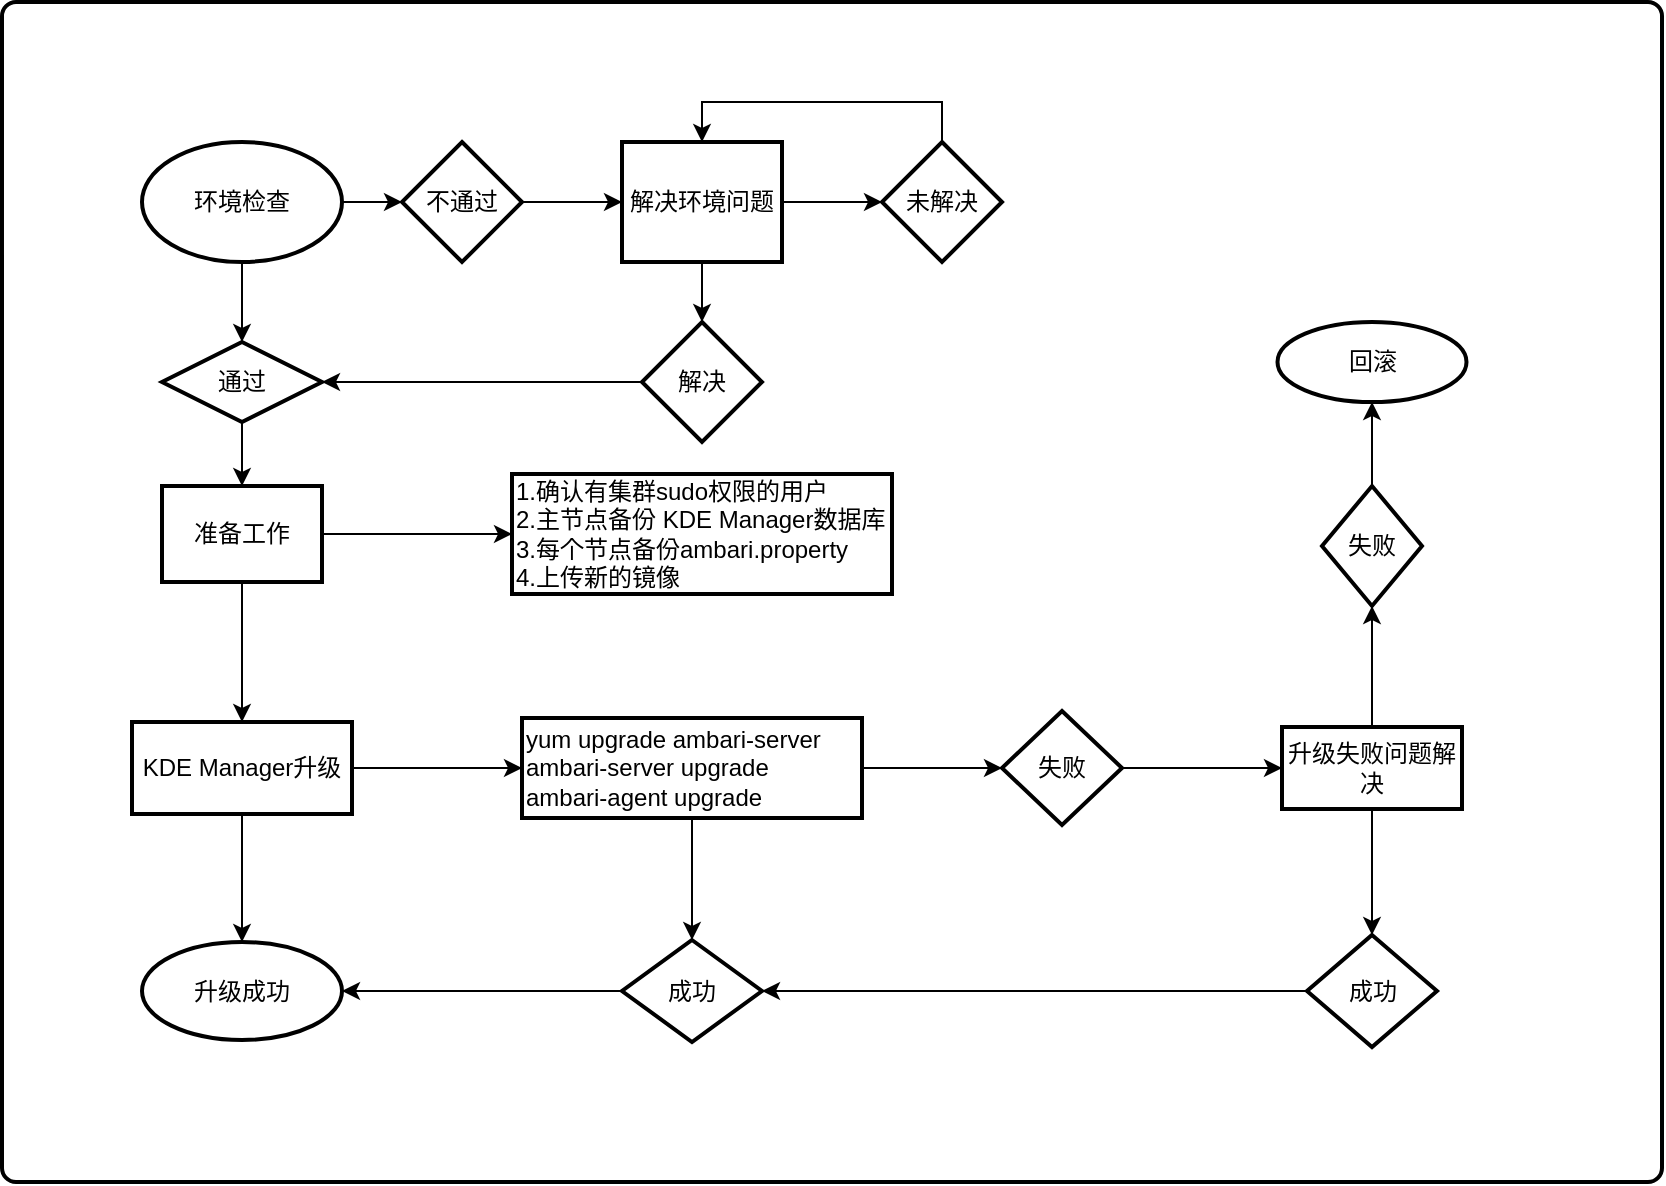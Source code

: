 <mxfile version="17.1.3" type="github">
  <diagram id="Fy7mLzyw09IvezXOhir0" name="第 1 页">
    <mxGraphModel dx="946" dy="1757" grid="1" gridSize="10" guides="1" tooltips="1" connect="1" arrows="1" fold="1" page="1" pageScale="1" pageWidth="827" pageHeight="1169" math="0" shadow="0">
      <root>
        <mxCell id="0" />
        <mxCell id="1" parent="0" />
        <mxCell id="kOqyBD_X5gYaSZ18fSQa-1" value="" style="rounded=1;whiteSpace=wrap;html=1;absoluteArcSize=1;arcSize=14;strokeWidth=2;" vertex="1" parent="1">
          <mxGeometry x="140" y="-10" width="830" height="590" as="geometry" />
        </mxCell>
        <mxCell id="kOqyBD_X5gYaSZ18fSQa-7" value="" style="edgeStyle=orthogonalEdgeStyle;rounded=0;orthogonalLoop=1;jettySize=auto;html=1;" edge="1" parent="1" source="kOqyBD_X5gYaSZ18fSQa-2" target="kOqyBD_X5gYaSZ18fSQa-5">
          <mxGeometry relative="1" as="geometry" />
        </mxCell>
        <mxCell id="kOqyBD_X5gYaSZ18fSQa-9" value="" style="edgeStyle=orthogonalEdgeStyle;rounded=0;orthogonalLoop=1;jettySize=auto;html=1;" edge="1" parent="1" source="kOqyBD_X5gYaSZ18fSQa-2" target="kOqyBD_X5gYaSZ18fSQa-8">
          <mxGeometry relative="1" as="geometry" />
        </mxCell>
        <mxCell id="kOqyBD_X5gYaSZ18fSQa-2" value="环境检查" style="strokeWidth=2;html=1;shape=mxgraph.flowchart.start_1;whiteSpace=wrap;" vertex="1" parent="1">
          <mxGeometry x="210" y="60" width="100" height="60" as="geometry" />
        </mxCell>
        <mxCell id="kOqyBD_X5gYaSZ18fSQa-12" value="" style="edgeStyle=orthogonalEdgeStyle;rounded=0;orthogonalLoop=1;jettySize=auto;html=1;" edge="1" parent="1" source="kOqyBD_X5gYaSZ18fSQa-5" target="kOqyBD_X5gYaSZ18fSQa-11">
          <mxGeometry relative="1" as="geometry" />
        </mxCell>
        <mxCell id="kOqyBD_X5gYaSZ18fSQa-5" value="通过" style="strokeWidth=2;html=1;shape=mxgraph.flowchart.decision;whiteSpace=wrap;" vertex="1" parent="1">
          <mxGeometry x="220" y="160" width="80" height="40" as="geometry" />
        </mxCell>
        <mxCell id="kOqyBD_X5gYaSZ18fSQa-15" value="" style="edgeStyle=orthogonalEdgeStyle;rounded=0;orthogonalLoop=1;jettySize=auto;html=1;" edge="1" parent="1" source="kOqyBD_X5gYaSZ18fSQa-8" target="kOqyBD_X5gYaSZ18fSQa-14">
          <mxGeometry relative="1" as="geometry" />
        </mxCell>
        <mxCell id="kOqyBD_X5gYaSZ18fSQa-8" value="不通过" style="rhombus;whiteSpace=wrap;html=1;strokeWidth=2;" vertex="1" parent="1">
          <mxGeometry x="340" y="60" width="60" height="60" as="geometry" />
        </mxCell>
        <mxCell id="kOqyBD_X5gYaSZ18fSQa-24" value="" style="edgeStyle=orthogonalEdgeStyle;rounded=0;orthogonalLoop=1;jettySize=auto;html=1;" edge="1" parent="1" source="kOqyBD_X5gYaSZ18fSQa-11" target="kOqyBD_X5gYaSZ18fSQa-23">
          <mxGeometry relative="1" as="geometry" />
        </mxCell>
        <mxCell id="kOqyBD_X5gYaSZ18fSQa-26" value="" style="edgeStyle=orthogonalEdgeStyle;rounded=0;orthogonalLoop=1;jettySize=auto;html=1;" edge="1" parent="1" source="kOqyBD_X5gYaSZ18fSQa-11" target="kOqyBD_X5gYaSZ18fSQa-25">
          <mxGeometry relative="1" as="geometry" />
        </mxCell>
        <mxCell id="kOqyBD_X5gYaSZ18fSQa-11" value="准备工作" style="whiteSpace=wrap;html=1;strokeWidth=2;" vertex="1" parent="1">
          <mxGeometry x="220" y="232" width="80" height="48" as="geometry" />
        </mxCell>
        <mxCell id="kOqyBD_X5gYaSZ18fSQa-18" value="" style="edgeStyle=orthogonalEdgeStyle;rounded=0;orthogonalLoop=1;jettySize=auto;html=1;" edge="1" parent="1" source="kOqyBD_X5gYaSZ18fSQa-14" target="kOqyBD_X5gYaSZ18fSQa-17">
          <mxGeometry relative="1" as="geometry" />
        </mxCell>
        <mxCell id="kOqyBD_X5gYaSZ18fSQa-21" value="" style="edgeStyle=orthogonalEdgeStyle;rounded=0;orthogonalLoop=1;jettySize=auto;html=1;" edge="1" parent="1" source="kOqyBD_X5gYaSZ18fSQa-14" target="kOqyBD_X5gYaSZ18fSQa-20">
          <mxGeometry relative="1" as="geometry" />
        </mxCell>
        <mxCell id="kOqyBD_X5gYaSZ18fSQa-14" value="解决环境问题" style="whiteSpace=wrap;html=1;strokeWidth=2;" vertex="1" parent="1">
          <mxGeometry x="450" y="60" width="80" height="60" as="geometry" />
        </mxCell>
        <mxCell id="kOqyBD_X5gYaSZ18fSQa-19" style="edgeStyle=orthogonalEdgeStyle;rounded=0;orthogonalLoop=1;jettySize=auto;html=1;entryX=1;entryY=0.5;entryDx=0;entryDy=0;entryPerimeter=0;" edge="1" parent="1" source="kOqyBD_X5gYaSZ18fSQa-17" target="kOqyBD_X5gYaSZ18fSQa-5">
          <mxGeometry relative="1" as="geometry" />
        </mxCell>
        <mxCell id="kOqyBD_X5gYaSZ18fSQa-17" value="解决" style="rhombus;whiteSpace=wrap;html=1;strokeWidth=2;" vertex="1" parent="1">
          <mxGeometry x="460" y="150" width="60" height="60" as="geometry" />
        </mxCell>
        <mxCell id="kOqyBD_X5gYaSZ18fSQa-22" style="edgeStyle=orthogonalEdgeStyle;rounded=0;orthogonalLoop=1;jettySize=auto;html=1;entryX=0.5;entryY=0;entryDx=0;entryDy=0;" edge="1" parent="1" source="kOqyBD_X5gYaSZ18fSQa-20" target="kOqyBD_X5gYaSZ18fSQa-14">
          <mxGeometry relative="1" as="geometry">
            <Array as="points">
              <mxPoint x="610" y="40" />
              <mxPoint x="490" y="40" />
            </Array>
          </mxGeometry>
        </mxCell>
        <mxCell id="kOqyBD_X5gYaSZ18fSQa-20" value="未解决" style="rhombus;whiteSpace=wrap;html=1;strokeWidth=2;" vertex="1" parent="1">
          <mxGeometry x="580" y="60" width="60" height="60" as="geometry" />
        </mxCell>
        <mxCell id="kOqyBD_X5gYaSZ18fSQa-23" value="1.确认有集群sudo权限的用户&lt;br&gt;2.主节点备份 KDE Manager数据库&lt;br&gt;&lt;div&gt;&lt;span&gt;3.每个节点备份ambari.property&lt;/span&gt;&lt;/div&gt;&lt;div&gt;&lt;span&gt;4.上传新的镜像&lt;/span&gt;&lt;/div&gt;" style="whiteSpace=wrap;html=1;strokeWidth=2;align=left;" vertex="1" parent="1">
          <mxGeometry x="395" y="226" width="190" height="60" as="geometry" />
        </mxCell>
        <mxCell id="kOqyBD_X5gYaSZ18fSQa-28" value="" style="edgeStyle=orthogonalEdgeStyle;rounded=0;orthogonalLoop=1;jettySize=auto;html=1;" edge="1" parent="1" source="kOqyBD_X5gYaSZ18fSQa-25" target="kOqyBD_X5gYaSZ18fSQa-27">
          <mxGeometry relative="1" as="geometry" />
        </mxCell>
        <mxCell id="kOqyBD_X5gYaSZ18fSQa-34" value="" style="edgeStyle=orthogonalEdgeStyle;rounded=0;orthogonalLoop=1;jettySize=auto;html=1;" edge="1" parent="1" source="kOqyBD_X5gYaSZ18fSQa-25" target="kOqyBD_X5gYaSZ18fSQa-33">
          <mxGeometry relative="1" as="geometry" />
        </mxCell>
        <mxCell id="kOqyBD_X5gYaSZ18fSQa-25" value="KDE Manager升级" style="whiteSpace=wrap;html=1;strokeWidth=2;" vertex="1" parent="1">
          <mxGeometry x="205" y="350" width="110" height="46" as="geometry" />
        </mxCell>
        <mxCell id="kOqyBD_X5gYaSZ18fSQa-30" value="" style="edgeStyle=orthogonalEdgeStyle;rounded=0;orthogonalLoop=1;jettySize=auto;html=1;" edge="1" parent="1" source="kOqyBD_X5gYaSZ18fSQa-27" target="kOqyBD_X5gYaSZ18fSQa-29">
          <mxGeometry relative="1" as="geometry" />
        </mxCell>
        <mxCell id="kOqyBD_X5gYaSZ18fSQa-32" value="" style="edgeStyle=orthogonalEdgeStyle;rounded=0;orthogonalLoop=1;jettySize=auto;html=1;" edge="1" parent="1" source="kOqyBD_X5gYaSZ18fSQa-27" target="kOqyBD_X5gYaSZ18fSQa-31">
          <mxGeometry relative="1" as="geometry" />
        </mxCell>
        <mxCell id="kOqyBD_X5gYaSZ18fSQa-27" value="yum upgrade ambari-server&amp;nbsp;&lt;br&gt;ambari-server upgrade&lt;br&gt;ambari-agent upgrade" style="whiteSpace=wrap;html=1;strokeWidth=2;align=left;" vertex="1" parent="1">
          <mxGeometry x="400" y="348" width="170" height="50" as="geometry" />
        </mxCell>
        <mxCell id="kOqyBD_X5gYaSZ18fSQa-41" value="" style="edgeStyle=orthogonalEdgeStyle;rounded=0;orthogonalLoop=1;jettySize=auto;html=1;" edge="1" parent="1" source="kOqyBD_X5gYaSZ18fSQa-29" target="kOqyBD_X5gYaSZ18fSQa-40">
          <mxGeometry relative="1" as="geometry" />
        </mxCell>
        <mxCell id="kOqyBD_X5gYaSZ18fSQa-29" value="失败" style="rhombus;whiteSpace=wrap;html=1;align=center;strokeWidth=2;" vertex="1" parent="1">
          <mxGeometry x="640" y="344.5" width="60" height="57" as="geometry" />
        </mxCell>
        <mxCell id="kOqyBD_X5gYaSZ18fSQa-35" style="edgeStyle=orthogonalEdgeStyle;rounded=0;orthogonalLoop=1;jettySize=auto;html=1;entryX=1;entryY=0.5;entryDx=0;entryDy=0;" edge="1" parent="1" source="kOqyBD_X5gYaSZ18fSQa-31" target="kOqyBD_X5gYaSZ18fSQa-33">
          <mxGeometry relative="1" as="geometry" />
        </mxCell>
        <mxCell id="kOqyBD_X5gYaSZ18fSQa-31" value="成功" style="rhombus;whiteSpace=wrap;html=1;align=center;strokeWidth=2;" vertex="1" parent="1">
          <mxGeometry x="450" y="459" width="70" height="51" as="geometry" />
        </mxCell>
        <mxCell id="kOqyBD_X5gYaSZ18fSQa-33" value="升级成功" style="ellipse;whiteSpace=wrap;html=1;strokeWidth=2;" vertex="1" parent="1">
          <mxGeometry x="210" y="460" width="100" height="49" as="geometry" />
        </mxCell>
        <mxCell id="kOqyBD_X5gYaSZ18fSQa-43" value="" style="edgeStyle=orthogonalEdgeStyle;rounded=0;orthogonalLoop=1;jettySize=auto;html=1;" edge="1" parent="1" source="kOqyBD_X5gYaSZ18fSQa-40" target="kOqyBD_X5gYaSZ18fSQa-42">
          <mxGeometry relative="1" as="geometry" />
        </mxCell>
        <mxCell id="kOqyBD_X5gYaSZ18fSQa-46" value="" style="edgeStyle=orthogonalEdgeStyle;rounded=0;orthogonalLoop=1;jettySize=auto;html=1;" edge="1" parent="1" source="kOqyBD_X5gYaSZ18fSQa-40" target="kOqyBD_X5gYaSZ18fSQa-45">
          <mxGeometry relative="1" as="geometry" />
        </mxCell>
        <mxCell id="kOqyBD_X5gYaSZ18fSQa-40" value="升级失败问题解决" style="whiteSpace=wrap;html=1;strokeWidth=2;" vertex="1" parent="1">
          <mxGeometry x="780" y="352.5" width="90" height="41" as="geometry" />
        </mxCell>
        <mxCell id="kOqyBD_X5gYaSZ18fSQa-44" style="edgeStyle=orthogonalEdgeStyle;rounded=0;orthogonalLoop=1;jettySize=auto;html=1;entryX=1;entryY=0.5;entryDx=0;entryDy=0;" edge="1" parent="1" source="kOqyBD_X5gYaSZ18fSQa-42" target="kOqyBD_X5gYaSZ18fSQa-31">
          <mxGeometry relative="1" as="geometry" />
        </mxCell>
        <mxCell id="kOqyBD_X5gYaSZ18fSQa-42" value="成功" style="rhombus;whiteSpace=wrap;html=1;strokeWidth=2;" vertex="1" parent="1">
          <mxGeometry x="792.5" y="456.5" width="65" height="56" as="geometry" />
        </mxCell>
        <mxCell id="kOqyBD_X5gYaSZ18fSQa-48" value="" style="edgeStyle=orthogonalEdgeStyle;rounded=0;orthogonalLoop=1;jettySize=auto;html=1;" edge="1" parent="1" source="kOqyBD_X5gYaSZ18fSQa-45" target="kOqyBD_X5gYaSZ18fSQa-47">
          <mxGeometry relative="1" as="geometry" />
        </mxCell>
        <mxCell id="kOqyBD_X5gYaSZ18fSQa-45" value="失败" style="rhombus;whiteSpace=wrap;html=1;strokeWidth=2;" vertex="1" parent="1">
          <mxGeometry x="800" y="232" width="50" height="60" as="geometry" />
        </mxCell>
        <mxCell id="kOqyBD_X5gYaSZ18fSQa-47" value="回滚" style="ellipse;whiteSpace=wrap;html=1;strokeWidth=2;" vertex="1" parent="1">
          <mxGeometry x="777.75" y="150" width="94.5" height="40" as="geometry" />
        </mxCell>
      </root>
    </mxGraphModel>
  </diagram>
</mxfile>
